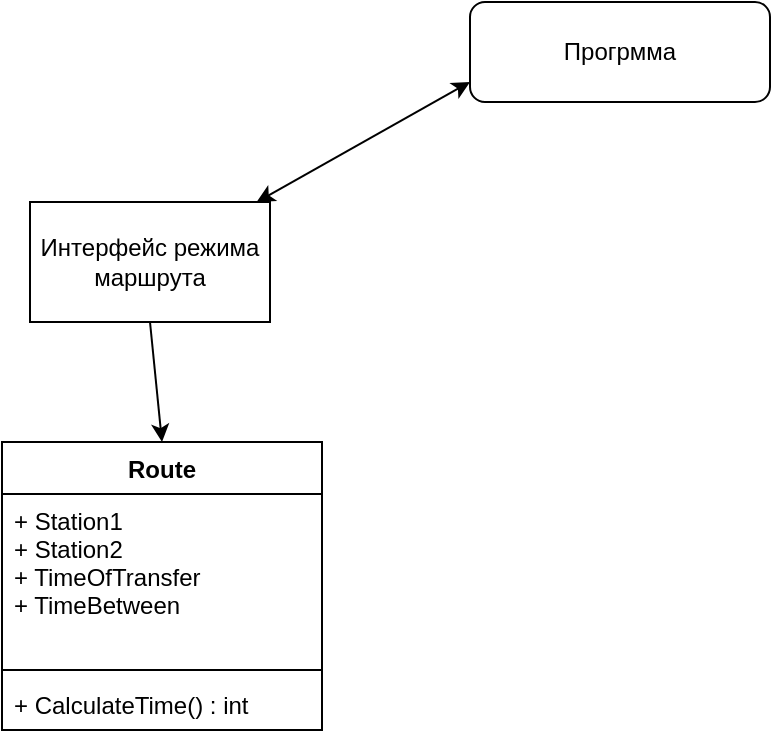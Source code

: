 <mxfile type="github" version="10.6.7"><diagram id="Y0bERQvah9vCNnYgEwaf" name="Page-1"><mxGraphModel grid="1" shadow="0" math="0" pageHeight="1169" pageWidth="827" pageScale="1" page="1" fold="1" arrows="1" connect="1" tooltips="1" guides="1" gridSize="10" dy="854" dx="1656"><root><mxCell id="0" /><mxCell id="1" parent="0" /><mxCell id="0wFIiOnDwsXcdUMgJYLz-1" value="Прогрмма" style="rounded=1;whiteSpace=wrap;html=1;" parent="1" vertex="1"><mxGeometry as="geometry" height="50" width="150" y="30" x="340" /></mxCell><mxCell id="0wFIiOnDwsXcdUMgJYLz-2" value="Интерфейс режима&lt;br&gt;маршрута&lt;br&gt;" style="rounded=0;whiteSpace=wrap;html=1;" parent="1" vertex="1"><mxGeometry as="geometry" height="60" width="120" y="130" x="120" /></mxCell><mxCell id="0wFIiOnDwsXcdUMgJYLz-3" value="Route" style="swimlane;fontStyle=1;align=center;verticalAlign=top;childLayout=stackLayout;horizontal=1;startSize=26;horizontalStack=0;resizeParent=1;resizeParentMax=0;resizeLast=0;collapsible=1;marginBottom=0;" parent="1" vertex="1"><mxGeometry as="geometry" height="144" width="160" y="250" x="106" /></mxCell><mxCell id="0wFIiOnDwsXcdUMgJYLz-4" value="+ Station1&#10;+ Station2&#10;+ TimeOfTransfer&#10;+ TimeBetween&#10;" style="text;strokeColor=none;fillColor=none;align=left;verticalAlign=top;spacingLeft=4;spacingRight=4;overflow=hidden;rotatable=0;points=[[0,0.5],[1,0.5]];portConstraint=eastwest;" parent="0wFIiOnDwsXcdUMgJYLz-3" vertex="1"><mxGeometry as="geometry" height="84" width="160" y="26" /></mxCell><mxCell id="0wFIiOnDwsXcdUMgJYLz-5" value="" style="line;strokeWidth=1;fillColor=none;align=left;verticalAlign=middle;spacingTop=-1;spacingLeft=3;spacingRight=3;rotatable=0;labelPosition=right;points=[];portConstraint=eastwest;" parent="0wFIiOnDwsXcdUMgJYLz-3" vertex="1"><mxGeometry as="geometry" height="8" width="160" y="110" /></mxCell><mxCell id="0wFIiOnDwsXcdUMgJYLz-6" value="+ CalculateTime() : int&#10;" style="text;strokeColor=none;fillColor=none;align=left;verticalAlign=top;spacingLeft=4;spacingRight=4;overflow=hidden;rotatable=0;points=[[0,0.5],[1,0.5]];portConstraint=eastwest;" parent="0wFIiOnDwsXcdUMgJYLz-3" vertex="1"><mxGeometry as="geometry" height="26" width="160" y="118" /></mxCell><mxCell id="0wFIiOnDwsXcdUMgJYLz-8" value="" style="endArrow=classic;startArrow=classic;html=1;" parent="1" edge="1" source="0wFIiOnDwsXcdUMgJYLz-2"><mxGeometry as="geometry" height="50" width="50" relative="1"><mxPoint as="sourcePoint" y="120" x="290" /><mxPoint as="targetPoint" y="70" x="340" /></mxGeometry></mxCell><mxCell id="0wFIiOnDwsXcdUMgJYLz-9" value="" style="endArrow=classic;html=1;exitX=0.5;exitY=1;exitDx=0;exitDy=0;entryX=0.5;entryY=0;entryDx=0;entryDy=0;" parent="1" edge="1" target="0wFIiOnDwsXcdUMgJYLz-3" source="0wFIiOnDwsXcdUMgJYLz-2"><mxGeometry as="geometry" height="50" width="50" relative="1"><mxPoint as="sourcePoint" y="200" x="190" /><mxPoint as="targetPoint" y="240" x="180" /></mxGeometry></mxCell></root></mxGraphModel></diagram></mxfile>